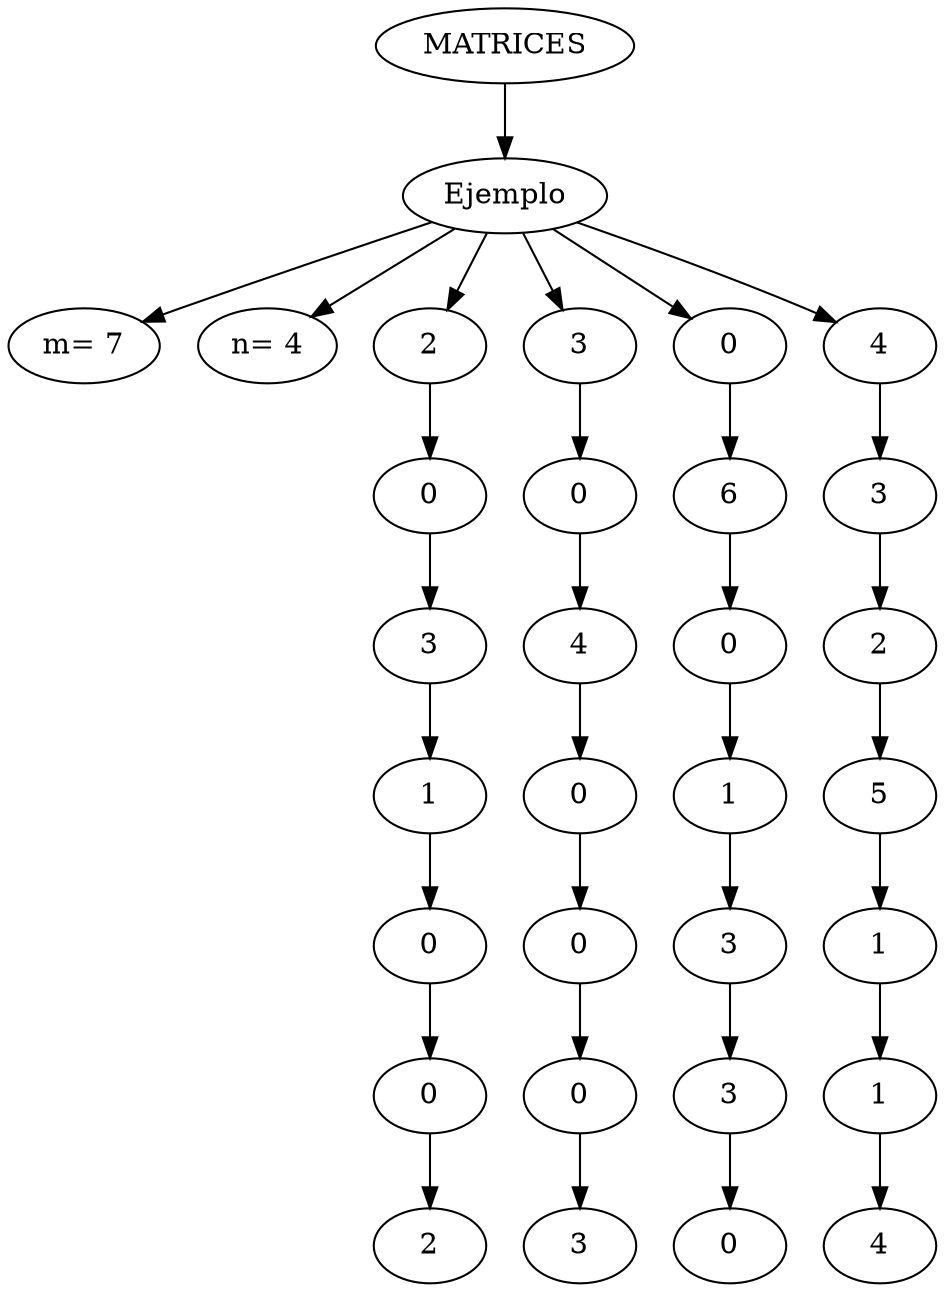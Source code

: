 digraph {
	MATRICES
	{
		rank=same
		Ejemplo
	}
	MATRICES -> Ejemplo
	{
		rank=same
		idF [label="m= 7"]
		idC [label="n= 4"]
	}
	Ejemplo -> idF
	Ejemplo -> idC
	"1Ejemplo" [label=2]
	"2Ejemplo" [label=3]
	"3Ejemplo" [label=0]
	"4Ejemplo" [label=4]
	"5Ejemplo" [label=0]
	"6Ejemplo" [label=0]
	"7Ejemplo" [label=6]
	"8Ejemplo" [label=3]
	"9Ejemplo" [label=3]
	"10Ejemplo" [label=4]
	"11Ejemplo" [label=0]
	"12Ejemplo" [label=2]
	"13Ejemplo" [label=1]
	"14Ejemplo" [label=0]
	"15Ejemplo" [label=1]
	"16Ejemplo" [label=5]
	"17Ejemplo" [label=0]
	"18Ejemplo" [label=0]
	"19Ejemplo" [label=3]
	"20Ejemplo" [label=1]
	"21Ejemplo" [label=0]
	"22Ejemplo" [label=0]
	"23Ejemplo" [label=3]
	"24Ejemplo" [label=1]
	"25Ejemplo" [label=2]
	"26Ejemplo" [label=3]
	"27Ejemplo" [label=0]
	"28Ejemplo" [label=4]
	Ejemplo -> "1Ejemplo"
	Ejemplo -> "2Ejemplo"
	Ejemplo -> "3Ejemplo"
	Ejemplo -> "4Ejemplo"
	"1Ejemplo" -> "5Ejemplo"
	"2Ejemplo" -> "6Ejemplo"
	"3Ejemplo" -> "7Ejemplo"
	"4Ejemplo" -> "8Ejemplo"
	"5Ejemplo" -> "9Ejemplo"
	"6Ejemplo" -> "10Ejemplo"
	"7Ejemplo" -> "11Ejemplo"
	"8Ejemplo" -> "12Ejemplo"
	"9Ejemplo" -> "13Ejemplo"
	"10Ejemplo" -> "14Ejemplo"
	"11Ejemplo" -> "15Ejemplo"
	"12Ejemplo" -> "16Ejemplo"
	"13Ejemplo" -> "17Ejemplo"
	"14Ejemplo" -> "18Ejemplo"
	"15Ejemplo" -> "19Ejemplo"
	"16Ejemplo" -> "20Ejemplo"
	"17Ejemplo" -> "21Ejemplo"
	"18Ejemplo" -> "22Ejemplo"
	"19Ejemplo" -> "23Ejemplo"
	"20Ejemplo" -> "24Ejemplo"
	"21Ejemplo" -> "25Ejemplo"
	"22Ejemplo" -> "26Ejemplo"
	"23Ejemplo" -> "27Ejemplo"
	"24Ejemplo" -> "28Ejemplo"
}
